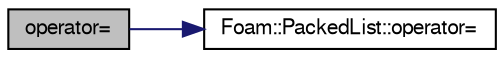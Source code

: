 digraph "operator="
{
  bgcolor="transparent";
  edge [fontname="FreeSans",fontsize="10",labelfontname="FreeSans",labelfontsize="10"];
  node [fontname="FreeSans",fontsize="10",shape=record];
  rankdir="LR";
  Node127 [label="operator=",height=0.2,width=0.4,color="black", fillcolor="grey75", style="filled", fontcolor="black"];
  Node127 -> Node128 [color="midnightblue",fontsize="10",style="solid",fontname="FreeSans"];
  Node128 [label="Foam::PackedList::operator=",height=0.2,width=0.4,color="black",URL="$a25938.html#a2c5b11c36b03e179830b2cf26d1d414c",tooltip="Assignment of all entries to the given value. Takes linear time. "];
}
